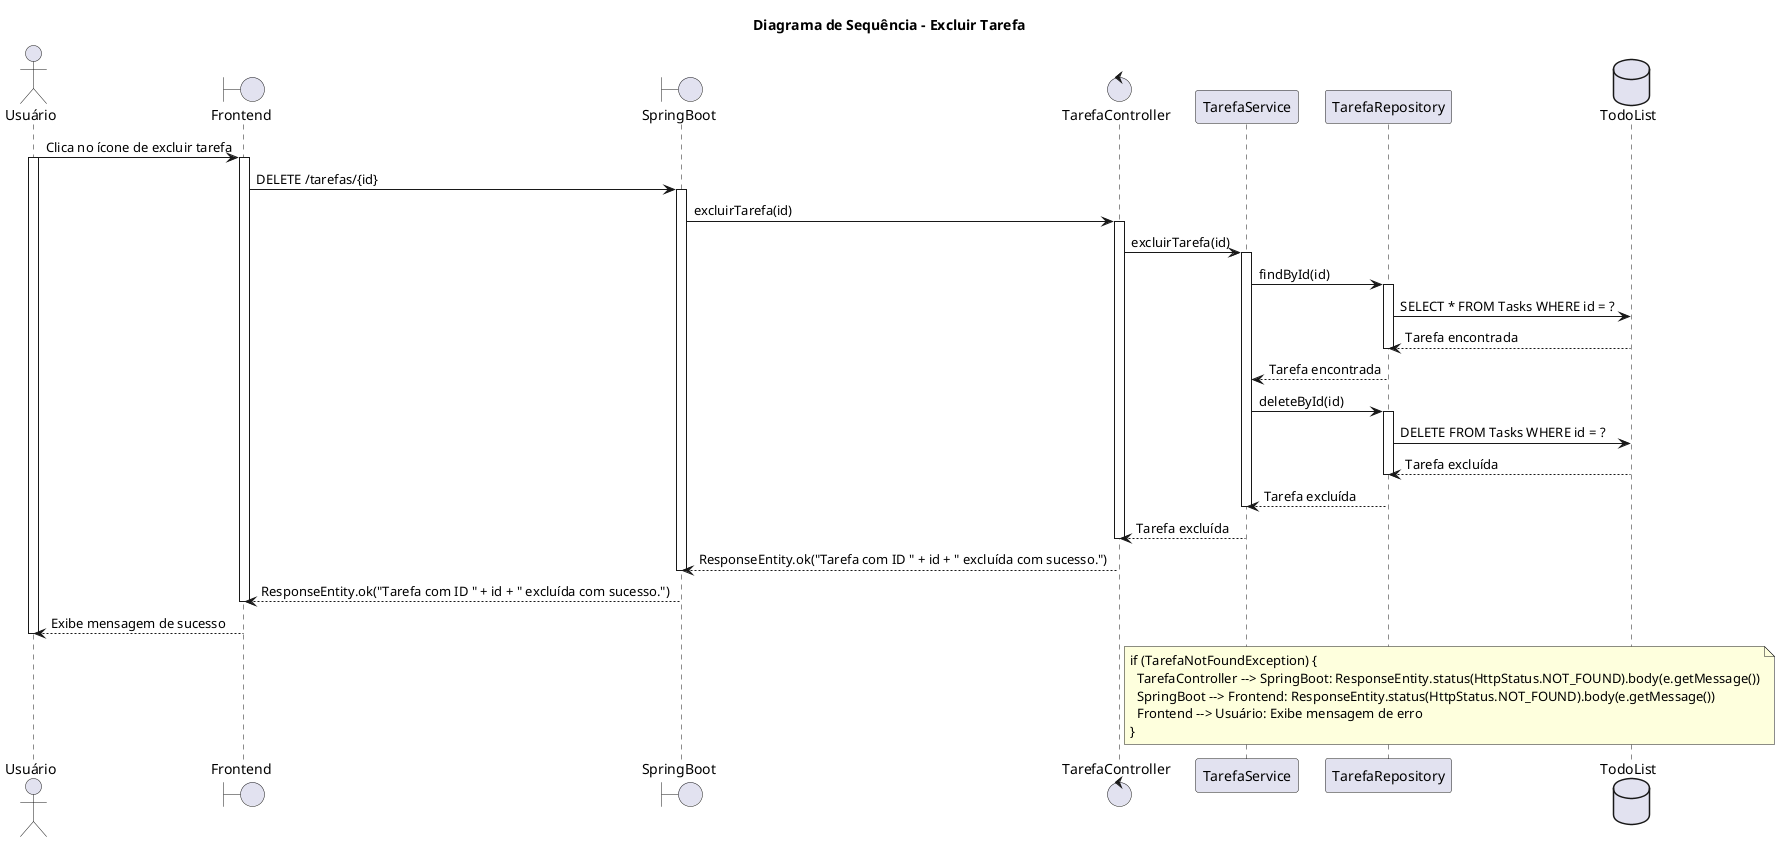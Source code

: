 @startuml
title Diagrama de Sequência - Excluir Tarefa

actor Usuário
Boundary Frontend
Boundary SpringBoot
Control TarefaController
Participant TarefaService
Participant TarefaRepository
Database TodoList

Usuário -> Frontend: Clica no ícone de excluir tarefa
activate Usuário
activate Frontend

Frontend -> SpringBoot: DELETE /tarefas/{id}
activate SpringBoot

SpringBoot -> TarefaController: excluirTarefa(id)
activate TarefaController

TarefaController -> TarefaService: excluirTarefa(id)
activate TarefaService

TarefaService -> TarefaRepository: findById(id)
activate TarefaRepository

TarefaRepository -> TodoList: SELECT * FROM Tasks WHERE id = ?
TodoList --> TarefaRepository: Tarefa encontrada
deactivate TarefaRepository

TarefaRepository --> TarefaService: Tarefa encontrada

TarefaService -> TarefaRepository: deleteById(id)
activate TarefaRepository

TarefaRepository -> TodoList: DELETE FROM Tasks WHERE id = ?
TodoList --> TarefaRepository: Tarefa excluída
deactivate TarefaRepository

TarefaRepository --> TarefaService: Tarefa excluída
deactivate TarefaService

TarefaService --> TarefaController: Tarefa excluída
deactivate TarefaController

TarefaController --> SpringBoot: ResponseEntity.ok("Tarefa com ID " + id + " excluída com sucesso.")
deactivate SpringBoot

SpringBoot --> Frontend: ResponseEntity.ok("Tarefa com ID " + id + " excluída com sucesso.")
deactivate Frontend

Frontend --> Usuário: Exibe mensagem de sucesso
deactivate Usuário

note right of TarefaController
if (TarefaNotFoundException) {
  TarefaController --> SpringBoot: ResponseEntity.status(HttpStatus.NOT_FOUND).body(e.getMessage())
  SpringBoot --> Frontend: ResponseEntity.status(HttpStatus.NOT_FOUND).body(e.getMessage())
  Frontend --> Usuário: Exibe mensagem de erro
}
end note
@enduml
